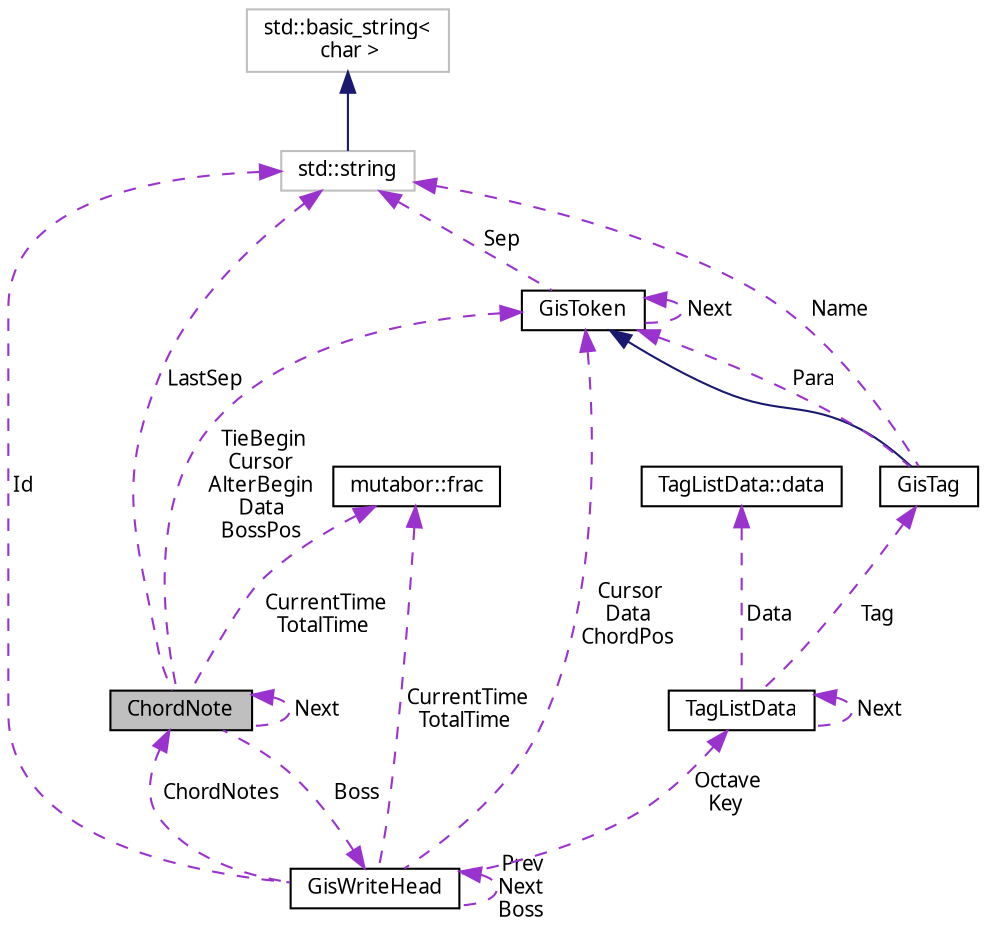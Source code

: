 digraph "ChordNote"
{
  edge [fontname="Sans",fontsize="10",labelfontname="Sans",labelfontsize="10"];
  node [fontname="Sans",fontsize="10",shape=record];
  Node1 [label="ChordNote",height=0.2,width=0.4,color="black", fillcolor="grey75", style="filled", fontcolor="black"];
  Node1 -> Node1 [dir="back",color="darkorchid3",fontsize="10",style="dashed",label=" Next" ,fontname="Sans"];
  Node2 -> Node1 [dir="back",color="darkorchid3",fontsize="10",style="dashed",label=" LastSep" ,fontname="Sans"];
  Node2 [label="std::string",height=0.2,width=0.4,color="grey75", fillcolor="white", style="filled",tooltip="STL class. "];
  Node3 -> Node2 [dir="back",color="midnightblue",fontsize="10",style="solid",fontname="Sans"];
  Node3 [label="std::basic_string\<\l char \>",height=0.2,width=0.4,color="grey75", fillcolor="white", style="filled",tooltip="STL class. "];
  Node4 -> Node1 [dir="back",color="darkorchid3",fontsize="10",style="dashed",label=" TieBegin\nCursor\nAlterBegin\nData\nBossPos" ,fontname="Sans"];
  Node4 [label="GisToken",height=0.2,width=0.4,color="black", fillcolor="white", style="filled",URL="$d2/db7/classGisToken.html"];
  Node2 -> Node4 [dir="back",color="darkorchid3",fontsize="10",style="dashed",label=" Sep" ,fontname="Sans"];
  Node4 -> Node4 [dir="back",color="darkorchid3",fontsize="10",style="dashed",label=" Next" ,fontname="Sans"];
  Node5 -> Node1 [dir="back",color="darkorchid3",fontsize="10",style="dashed",label=" CurrentTime\nTotalTime" ,fontname="Sans"];
  Node5 [label="mutabor::frac",height=0.2,width=0.4,color="black", fillcolor="white", style="filled",URL="$d9/ded/classmutabor_1_1frac.html"];
  Node6 -> Node1 [dir="back",color="darkorchid3",fontsize="10",style="dashed",label=" Boss" ,fontname="Sans"];
  Node6 [label="GisWriteHead",height=0.2,width=0.4,color="black", fillcolor="white", style="filled",URL="$d9/db2/classGisWriteHead.html"];
  Node7 -> Node6 [dir="back",color="darkorchid3",fontsize="10",style="dashed",label=" Octave\nKey" ,fontname="Sans"];
  Node7 [label="TagListData",height=0.2,width=0.4,color="black", fillcolor="white", style="filled",URL="$d5/d11/structTagListData.html"];
  Node7 -> Node7 [dir="back",color="darkorchid3",fontsize="10",style="dashed",label=" Next" ,fontname="Sans"];
  Node8 -> Node7 [dir="back",color="darkorchid3",fontsize="10",style="dashed",label=" Data" ,fontname="Sans"];
  Node8 [label="TagListData::data",height=0.2,width=0.4,color="black", fillcolor="white", style="filled",URL="$de/d04/unionTagListData_1_1data.html"];
  Node9 -> Node7 [dir="back",color="darkorchid3",fontsize="10",style="dashed",label=" Tag" ,fontname="Sans"];
  Node9 [label="GisTag",height=0.2,width=0.4,color="black", fillcolor="white", style="filled",URL="$d2/d39/classGisTag.html"];
  Node4 -> Node9 [dir="back",color="midnightblue",fontsize="10",style="solid",fontname="Sans"];
  Node2 -> Node9 [dir="back",color="darkorchid3",fontsize="10",style="dashed",label=" Name" ,fontname="Sans"];
  Node4 -> Node9 [dir="back",color="darkorchid3",fontsize="10",style="dashed",label=" Para" ,fontname="Sans"];
  Node1 -> Node6 [dir="back",color="darkorchid3",fontsize="10",style="dashed",label=" ChordNotes" ,fontname="Sans"];
  Node2 -> Node6 [dir="back",color="darkorchid3",fontsize="10",style="dashed",label=" Id" ,fontname="Sans"];
  Node4 -> Node6 [dir="back",color="darkorchid3",fontsize="10",style="dashed",label=" Cursor\nData\nChordPos" ,fontname="Sans"];
  Node5 -> Node6 [dir="back",color="darkorchid3",fontsize="10",style="dashed",label=" CurrentTime\nTotalTime" ,fontname="Sans"];
  Node6 -> Node6 [dir="back",color="darkorchid3",fontsize="10",style="dashed",label=" Prev\nNext\nBoss" ,fontname="Sans"];
}
